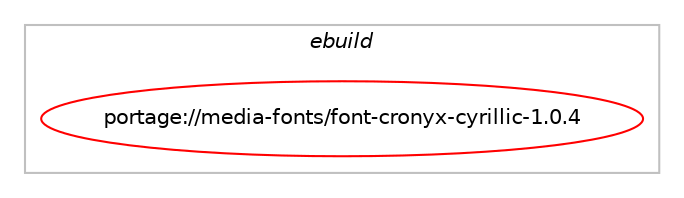 digraph prolog {

# *************
# Graph options
# *************

newrank=true;
concentrate=true;
compound=true;
graph [rankdir=LR,fontname=Helvetica,fontsize=10,ranksep=1.5];#, ranksep=2.5, nodesep=0.2];
edge  [arrowhead=vee];
node  [fontname=Helvetica,fontsize=10];

# **********
# The ebuild
# **********

subgraph cluster_leftcol {
color=gray;
label=<<i>ebuild</i>>;
id [label="portage://media-fonts/font-cronyx-cyrillic-1.0.4", color=red, width=4, href="../media-fonts/font-cronyx-cyrillic-1.0.4.svg"];
}

# ****************
# The dependencies
# ****************

subgraph cluster_midcol {
color=gray;
label=<<i>dependencies</i>>;
subgraph cluster_compile {
fillcolor="#eeeeee";
style=filled;
label=<<i>compile</i>>;
# *** BEGIN UNKNOWN DEPENDENCY TYPE (TODO) ***
# id -> equal(package_dependency(portage://media-fonts/font-cronyx-cyrillic-1.0.4,install,no,media-fonts,font-util,greaterequal,[1.2.0,,,1.2.0],[],[]))
# *** END UNKNOWN DEPENDENCY TYPE (TODO) ***

# *** BEGIN UNKNOWN DEPENDENCY TYPE (TODO) ***
# id -> equal(package_dependency(portage://media-fonts/font-cronyx-cyrillic-1.0.4,install,no,x11-apps,mkfontscale,greaterequal,[1.2.0,,,1.2.0],[],[]))
# *** END UNKNOWN DEPENDENCY TYPE (TODO) ***

}
subgraph cluster_compileandrun {
fillcolor="#eeeeee";
style=filled;
label=<<i>compile and run</i>>;
}
subgraph cluster_run {
fillcolor="#eeeeee";
style=filled;
label=<<i>run</i>>;
# *** BEGIN UNKNOWN DEPENDENCY TYPE (TODO) ***
# id -> equal(package_dependency(portage://media-fonts/font-cronyx-cyrillic-1.0.4,run,no,media-fonts,encodings,none,[,,],[],[]))
# *** END UNKNOWN DEPENDENCY TYPE (TODO) ***

# *** BEGIN UNKNOWN DEPENDENCY TYPE (TODO) ***
# id -> equal(package_dependency(portage://media-fonts/font-cronyx-cyrillic-1.0.4,run,no,x11-apps,mkfontscale,greaterequal,[1.2.0,,,1.2.0],[],[]))
# *** END UNKNOWN DEPENDENCY TYPE (TODO) ***

}
}

# **************
# The candidates
# **************

subgraph cluster_choices {
rank=same;
color=gray;
label=<<i>candidates</i>>;

}

}
